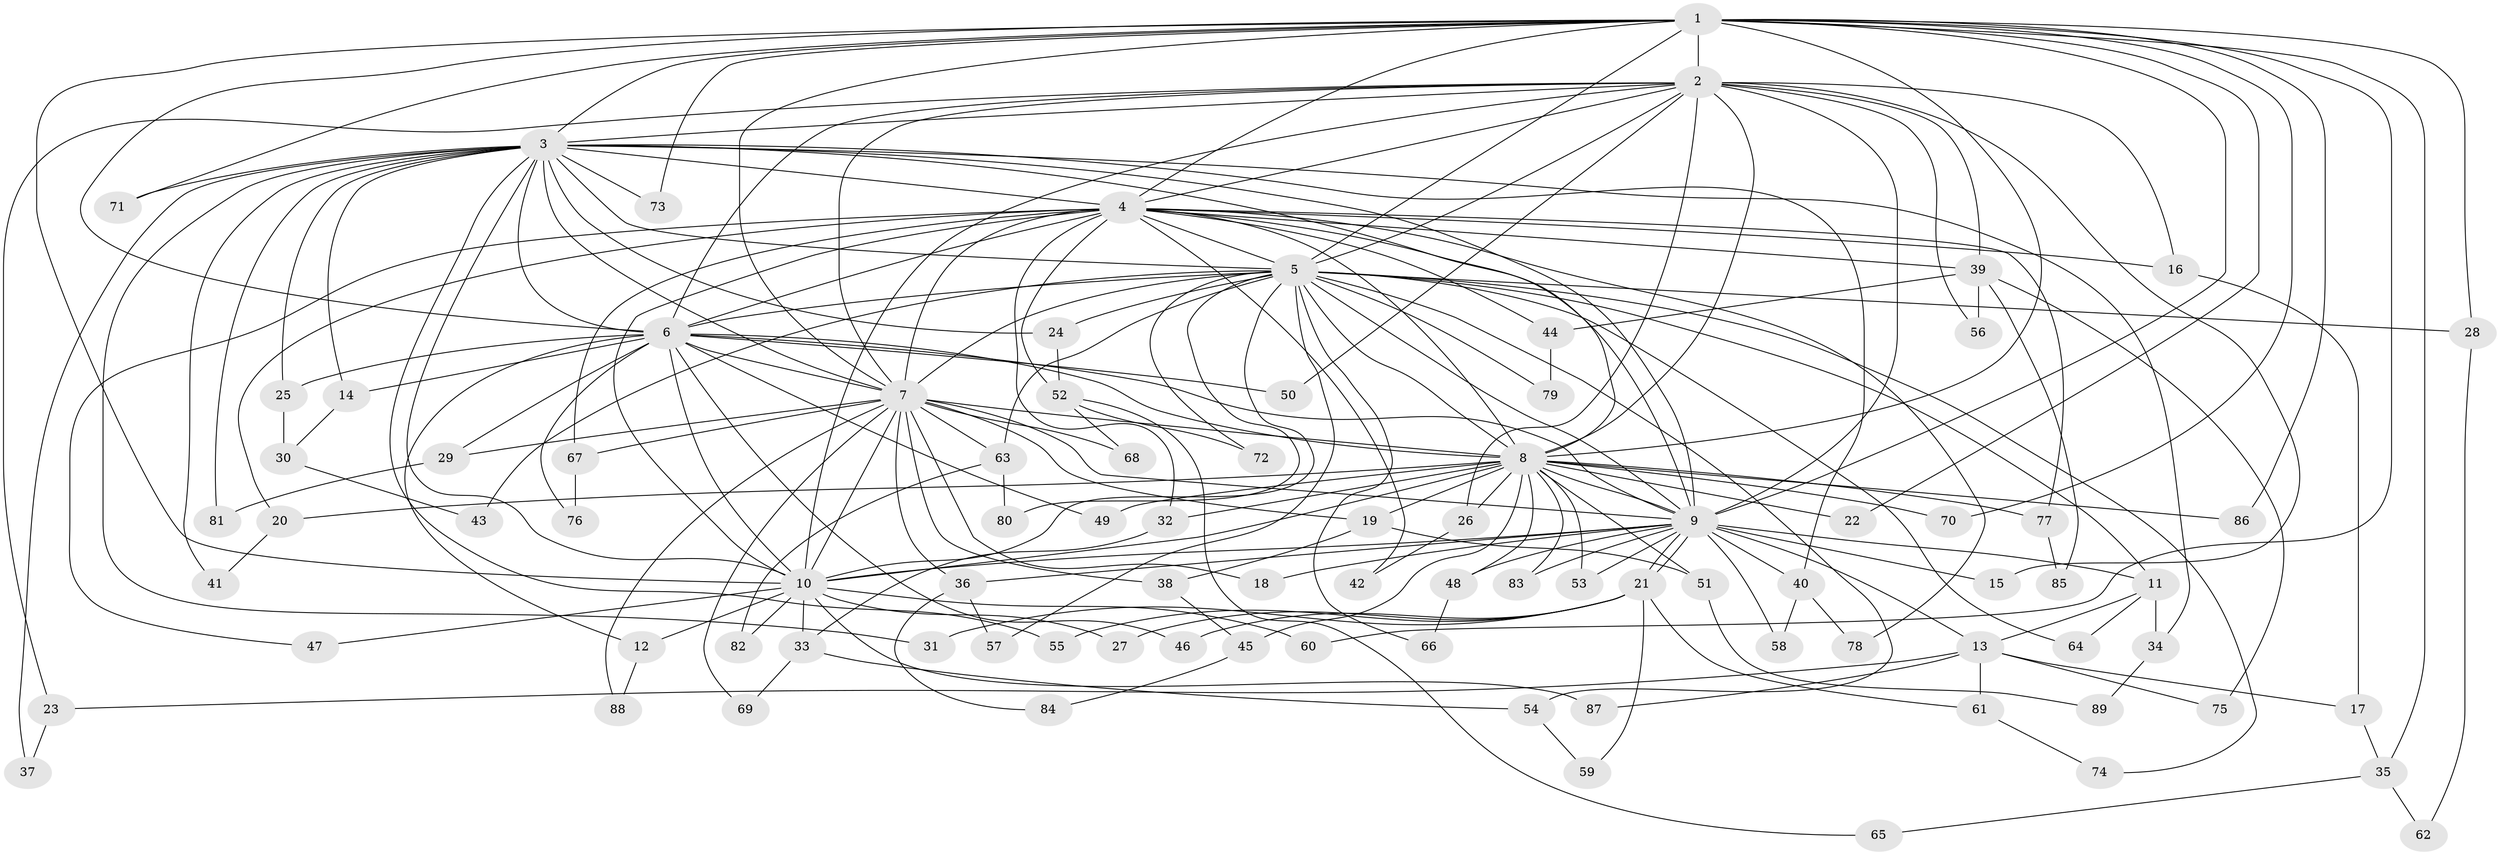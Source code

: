 // coarse degree distribution, {15: 0.029411764705882353, 14: 0.014705882352941176, 18: 0.029411764705882353, 19: 0.014705882352941176, 20: 0.014705882352941176, 26: 0.014705882352941176, 17: 0.014705882352941176, 4: 0.04411764705882353, 8: 0.029411764705882353, 2: 0.47058823529411764, 3: 0.25, 5: 0.058823529411764705, 1: 0.014705882352941176}
// Generated by graph-tools (version 1.1) at 2025/23/03/03/25 07:23:47]
// undirected, 89 vertices, 203 edges
graph export_dot {
graph [start="1"]
  node [color=gray90,style=filled];
  1;
  2;
  3;
  4;
  5;
  6;
  7;
  8;
  9;
  10;
  11;
  12;
  13;
  14;
  15;
  16;
  17;
  18;
  19;
  20;
  21;
  22;
  23;
  24;
  25;
  26;
  27;
  28;
  29;
  30;
  31;
  32;
  33;
  34;
  35;
  36;
  37;
  38;
  39;
  40;
  41;
  42;
  43;
  44;
  45;
  46;
  47;
  48;
  49;
  50;
  51;
  52;
  53;
  54;
  55;
  56;
  57;
  58;
  59;
  60;
  61;
  62;
  63;
  64;
  65;
  66;
  67;
  68;
  69;
  70;
  71;
  72;
  73;
  74;
  75;
  76;
  77;
  78;
  79;
  80;
  81;
  82;
  83;
  84;
  85;
  86;
  87;
  88;
  89;
  1 -- 2;
  1 -- 3;
  1 -- 4;
  1 -- 5;
  1 -- 6;
  1 -- 7;
  1 -- 8;
  1 -- 9;
  1 -- 10;
  1 -- 22;
  1 -- 28;
  1 -- 35;
  1 -- 60;
  1 -- 70;
  1 -- 71;
  1 -- 73;
  1 -- 86;
  2 -- 3;
  2 -- 4;
  2 -- 5;
  2 -- 6;
  2 -- 7;
  2 -- 8;
  2 -- 9;
  2 -- 10;
  2 -- 15;
  2 -- 16;
  2 -- 23;
  2 -- 26;
  2 -- 39;
  2 -- 50;
  2 -- 56;
  3 -- 4;
  3 -- 5;
  3 -- 6;
  3 -- 7;
  3 -- 8;
  3 -- 9;
  3 -- 10;
  3 -- 14;
  3 -- 24;
  3 -- 25;
  3 -- 31;
  3 -- 34;
  3 -- 37;
  3 -- 40;
  3 -- 41;
  3 -- 55;
  3 -- 71;
  3 -- 73;
  3 -- 81;
  4 -- 5;
  4 -- 6;
  4 -- 7;
  4 -- 8;
  4 -- 9;
  4 -- 10;
  4 -- 16;
  4 -- 20;
  4 -- 32;
  4 -- 39;
  4 -- 42;
  4 -- 44;
  4 -- 47;
  4 -- 52;
  4 -- 67;
  4 -- 77;
  4 -- 78;
  5 -- 6;
  5 -- 7;
  5 -- 8;
  5 -- 9;
  5 -- 10;
  5 -- 11;
  5 -- 24;
  5 -- 28;
  5 -- 43;
  5 -- 54;
  5 -- 57;
  5 -- 63;
  5 -- 64;
  5 -- 66;
  5 -- 72;
  5 -- 74;
  5 -- 79;
  5 -- 80;
  6 -- 7;
  6 -- 8;
  6 -- 9;
  6 -- 10;
  6 -- 12;
  6 -- 14;
  6 -- 25;
  6 -- 29;
  6 -- 46;
  6 -- 49;
  6 -- 50;
  6 -- 76;
  7 -- 8;
  7 -- 9;
  7 -- 10;
  7 -- 18;
  7 -- 19;
  7 -- 29;
  7 -- 36;
  7 -- 38;
  7 -- 63;
  7 -- 67;
  7 -- 68;
  7 -- 69;
  7 -- 88;
  8 -- 9;
  8 -- 10;
  8 -- 19;
  8 -- 20;
  8 -- 22;
  8 -- 26;
  8 -- 32;
  8 -- 45;
  8 -- 48;
  8 -- 49;
  8 -- 51;
  8 -- 53;
  8 -- 70;
  8 -- 77;
  8 -- 83;
  8 -- 86;
  9 -- 10;
  9 -- 11;
  9 -- 13;
  9 -- 15;
  9 -- 18;
  9 -- 21;
  9 -- 21;
  9 -- 36;
  9 -- 40;
  9 -- 48;
  9 -- 53;
  9 -- 58;
  9 -- 83;
  10 -- 12;
  10 -- 27;
  10 -- 33;
  10 -- 47;
  10 -- 60;
  10 -- 82;
  10 -- 87;
  11 -- 13;
  11 -- 34;
  11 -- 64;
  12 -- 88;
  13 -- 17;
  13 -- 23;
  13 -- 61;
  13 -- 75;
  13 -- 87;
  14 -- 30;
  16 -- 17;
  17 -- 35;
  19 -- 38;
  19 -- 51;
  20 -- 41;
  21 -- 27;
  21 -- 31;
  21 -- 46;
  21 -- 55;
  21 -- 59;
  21 -- 61;
  23 -- 37;
  24 -- 52;
  25 -- 30;
  26 -- 42;
  28 -- 62;
  29 -- 81;
  30 -- 43;
  32 -- 33;
  33 -- 54;
  33 -- 69;
  34 -- 89;
  35 -- 62;
  35 -- 65;
  36 -- 57;
  36 -- 84;
  38 -- 45;
  39 -- 44;
  39 -- 56;
  39 -- 75;
  39 -- 85;
  40 -- 58;
  40 -- 78;
  44 -- 79;
  45 -- 84;
  48 -- 66;
  51 -- 89;
  52 -- 65;
  52 -- 68;
  52 -- 72;
  54 -- 59;
  61 -- 74;
  63 -- 80;
  63 -- 82;
  67 -- 76;
  77 -- 85;
}
